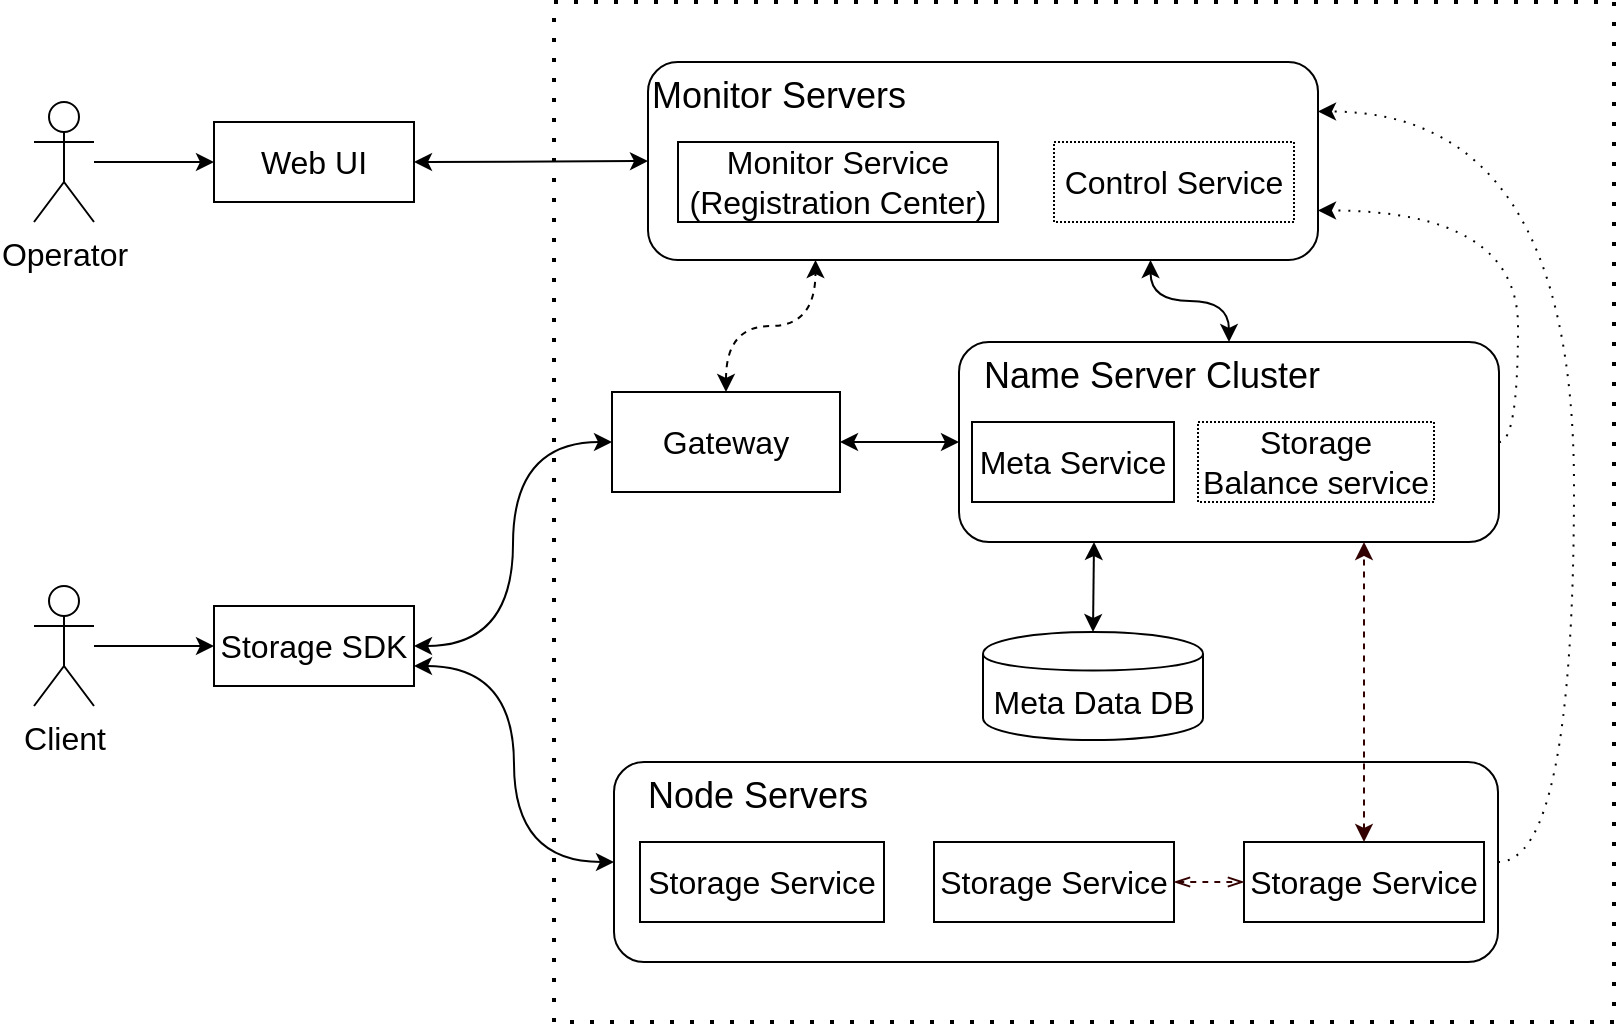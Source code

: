 <mxfile version="12.3.2" type="github" pages="4">
  <diagram id="Oe9xzcud2dYwxH7Brg_Q" name="General logic">
    <mxGraphModel dx="1357" dy="1946" grid="1" gridSize="10" guides="1" tooltips="1" connect="1" arrows="1" fold="1" page="1" pageScale="1" pageWidth="827" pageHeight="1169" math="0" shadow="0">
      <root>
        <mxCell id="0"/>
        <mxCell id="1" parent="0"/>
        <mxCell id="m2mV4k9FejmvXmau1tNy-12" value="" style="rounded=0;whiteSpace=wrap;html=1;fillColor=none;dashed=1;glass=0;shadow=0;arcSize=17;dashPattern=1 4;strokeWidth=2;" parent="1" vertex="1">
          <mxGeometry x="278" y="-1090" width="530" height="510" as="geometry"/>
        </mxCell>
        <mxCell id="m2mV4k9FejmvXmau1tNy-1" value="&amp;nbsp; Name Server Cluster" style="rounded=1;whiteSpace=wrap;html=1;fillColor=none;align=left;verticalAlign=top;fontSize=18;" parent="1" vertex="1">
          <mxGeometry x="480.5" y="-920" width="270" height="100" as="geometry"/>
        </mxCell>
        <mxCell id="sqMZ786WBMUgkVaHOJia-10" value="" style="edgeStyle=orthogonalEdgeStyle;curved=1;rounded=0;orthogonalLoop=1;jettySize=auto;html=1;entryX=0.75;entryY=1;entryDx=0;entryDy=0;exitX=0.5;exitY=0;exitDx=0;exitDy=0;startArrow=classic;startFill=1;" parent="1" source="m2mV4k9FejmvXmau1tNy-1" target="m2mV4k9FejmvXmau1tNy-19" edge="1">
          <mxGeometry relative="1" as="geometry">
            <mxPoint x="468" y="-870.0" as="targetPoint"/>
          </mxGeometry>
        </mxCell>
        <mxCell id="m2mV4k9FejmvXmau1tNy-19" value="Monitor Servers" style="rounded=1;whiteSpace=wrap;html=1;fillColor=none;align=left;horizontal=1;verticalAlign=top;fontSize=18;" parent="1" vertex="1">
          <mxGeometry x="325" y="-1060" width="335" height="99" as="geometry"/>
        </mxCell>
        <mxCell id="m2mV4k9FejmvXmau1tNy-11" value="&amp;nbsp; &amp;nbsp;Node Servers" style="rounded=1;whiteSpace=wrap;html=1;fillColor=none;verticalAlign=top;align=left;fontSize=18;" parent="1" vertex="1">
          <mxGeometry x="308" y="-710" width="442" height="100" as="geometry"/>
        </mxCell>
        <mxCell id="m2mV4k9FejmvXmau1tNy-22" value="" style="edgeStyle=orthogonalEdgeStyle;curved=1;rounded=0;jumpStyle=arc;orthogonalLoop=1;jettySize=auto;html=1;dashed=1;entryX=1;entryY=0.75;entryDx=0;entryDy=0;exitX=1;exitY=0.5;exitDx=0;exitDy=0;dashPattern=1 4;" parent="1" source="m2mV4k9FejmvXmau1tNy-1" target="m2mV4k9FejmvXmau1tNy-19" edge="1">
          <mxGeometry relative="1" as="geometry">
            <mxPoint x="488" y="-734.714" as="targetPoint"/>
            <Array as="points">
              <mxPoint x="760" y="-870"/>
              <mxPoint x="760" y="-986"/>
            </Array>
          </mxGeometry>
        </mxCell>
        <mxCell id="m2mV4k9FejmvXmau1tNy-14" value="" style="rounded=0;orthogonalLoop=1;jettySize=auto;html=1;exitX=1;exitY=0.5;exitDx=0;exitDy=0;entryX=0;entryY=0.5;entryDx=0;entryDy=0;edgeStyle=orthogonalEdgeStyle;curved=1;startArrow=classic;startFill=1;" parent="1" source="m2mV4k9FejmvXmau1tNy-2" target="Ta8X4zuw2rq3aPup9duK-3" edge="1">
          <mxGeometry relative="1" as="geometry"/>
        </mxCell>
        <mxCell id="m2mV4k9FejmvXmau1tNy-2" value="Storage SDK" style="rounded=0;whiteSpace=wrap;html=1;fillColor=none;fontSize=16;" parent="1" vertex="1">
          <mxGeometry x="108" y="-788" width="100" height="40" as="geometry"/>
        </mxCell>
        <mxCell id="m2mV4k9FejmvXmau1tNy-13" value="" style="edgeStyle=orthogonalEdgeStyle;rounded=0;orthogonalLoop=1;jettySize=auto;html=1;" parent="1" source="m2mV4k9FejmvXmau1tNy-3" target="m2mV4k9FejmvXmau1tNy-2" edge="1">
          <mxGeometry relative="1" as="geometry"/>
        </mxCell>
        <mxCell id="m2mV4k9FejmvXmau1tNy-3" value="Client" style="shape=umlActor;verticalLabelPosition=bottom;labelBackgroundColor=none;verticalAlign=top;html=1;outlineConnect=0;fillColor=none;fontSize=16;" parent="1" vertex="1">
          <mxGeometry x="18" y="-798" width="30" height="60" as="geometry"/>
        </mxCell>
        <mxCell id="m2mV4k9FejmvXmau1tNy-4" value="Meta Data DB" style="shape=cylinder;whiteSpace=wrap;html=1;boundedLbl=1;backgroundOutline=1;fillColor=none;fontSize=16;" parent="1" vertex="1">
          <mxGeometry x="492.5" y="-775" width="110" height="54" as="geometry"/>
        </mxCell>
        <mxCell id="m2mV4k9FejmvXmau1tNy-15" style="edgeStyle=orthogonalEdgeStyle;rounded=0;orthogonalLoop=1;jettySize=auto;html=1;jumpStyle=arc;dashed=1;curved=1;exitX=1;exitY=0.5;exitDx=0;exitDy=0;entryX=1;entryY=0.25;entryDx=0;entryDy=0;dashPattern=1 4;" parent="1" source="m2mV4k9FejmvXmau1tNy-11" target="m2mV4k9FejmvXmau1tNy-19" edge="1">
          <mxGeometry relative="1" as="geometry">
            <mxPoint x="418.286" y="-554" as="sourcePoint"/>
            <mxPoint x="636.143" y="-700.143" as="targetPoint"/>
            <Array as="points">
              <mxPoint x="788" y="-660"/>
              <mxPoint x="788" y="-1035"/>
            </Array>
          </mxGeometry>
        </mxCell>
        <mxCell id="m2mV4k9FejmvXmau1tNy-6" value="Storage Service" style="rounded=0;whiteSpace=wrap;html=1;fillColor=none;fontSize=16;" parent="1" vertex="1">
          <mxGeometry x="321" y="-670" width="122" height="40" as="geometry"/>
        </mxCell>
        <mxCell id="m2mV4k9FejmvXmau1tNy-8" value="Storage Service" style="rounded=0;whiteSpace=wrap;html=1;fillColor=none;fontSize=16;" parent="1" vertex="1">
          <mxGeometry x="623" y="-670" width="120" height="40" as="geometry"/>
        </mxCell>
        <mxCell id="m2mV4k9FejmvXmau1tNy-9" value="Storage Service" style="rounded=0;whiteSpace=wrap;html=1;fillColor=none;fontSize=16;" parent="1" vertex="1">
          <mxGeometry x="468" y="-670" width="120" height="40" as="geometry"/>
        </mxCell>
        <mxCell id="m2mV4k9FejmvXmau1tNy-16" value="" style="edgeStyle=orthogonalEdgeStyle;rounded=0;orthogonalLoop=1;jettySize=auto;html=1;entryX=0;entryY=0.5;entryDx=0;entryDy=0;exitX=1;exitY=0.75;exitDx=0;exitDy=0;curved=1;startArrow=classic;startFill=1;" parent="1" source="m2mV4k9FejmvXmau1tNy-2" target="m2mV4k9FejmvXmau1tNy-11" edge="1">
          <mxGeometry relative="1" as="geometry">
            <mxPoint x="222" y="-725" as="sourcePoint"/>
            <mxPoint x="380.286" y="-725" as="targetPoint"/>
          </mxGeometry>
        </mxCell>
        <mxCell id="m2mV4k9FejmvXmau1tNy-18" value="Monitor Service&lt;br style=&quot;font-size: 16px;&quot;&gt;(Registration Center)" style="rounded=0;whiteSpace=wrap;html=1;fillColor=none;fontSize=16;" parent="1" vertex="1">
          <mxGeometry x="340" y="-1020" width="160" height="40" as="geometry"/>
        </mxCell>
        <mxCell id="sqMZ786WBMUgkVaHOJia-7" value="" style="edgeStyle=orthogonalEdgeStyle;curved=1;rounded=0;orthogonalLoop=1;jettySize=auto;html=1;" parent="1" source="Ta8X4zuw2rq3aPup9duK-1" target="Ta8X4zuw2rq3aPup9duK-2" edge="1">
          <mxGeometry relative="1" as="geometry"/>
        </mxCell>
        <mxCell id="Ta8X4zuw2rq3aPup9duK-1" value="Operator" style="shape=umlActor;verticalLabelPosition=bottom;labelBackgroundColor=none;verticalAlign=top;html=1;outlineConnect=0;fillColor=none;fontSize=16;" parent="1" vertex="1">
          <mxGeometry x="18" y="-1040" width="30" height="60" as="geometry"/>
        </mxCell>
        <mxCell id="sqMZ786WBMUgkVaHOJia-8" value="" style="edgeStyle=orthogonalEdgeStyle;curved=1;rounded=0;orthogonalLoop=1;jettySize=auto;html=1;entryX=0;entryY=0.5;entryDx=0;entryDy=0;startArrow=classic;startFill=1;" parent="1" source="Ta8X4zuw2rq3aPup9duK-2" target="m2mV4k9FejmvXmau1tNy-19" edge="1">
          <mxGeometry relative="1" as="geometry"/>
        </mxCell>
        <mxCell id="Ta8X4zuw2rq3aPup9duK-2" value="Web UI" style="rounded=0;whiteSpace=wrap;html=1;fillColor=none;fontSize=16;" parent="1" vertex="1">
          <mxGeometry x="108" y="-1030" width="100" height="40" as="geometry"/>
        </mxCell>
        <mxCell id="sqMZ786WBMUgkVaHOJia-3" value="" style="edgeStyle=orthogonalEdgeStyle;rounded=0;orthogonalLoop=1;jettySize=auto;html=1;curved=1;exitX=1;exitY=0.5;exitDx=0;exitDy=0;entryX=0;entryY=0.5;entryDx=0;entryDy=0;startArrow=classic;startFill=1;" parent="1" source="Ta8X4zuw2rq3aPup9duK-3" target="m2mV4k9FejmvXmau1tNy-1" edge="1">
          <mxGeometry relative="1" as="geometry">
            <mxPoint x="448" y="-794" as="targetPoint"/>
          </mxGeometry>
        </mxCell>
        <mxCell id="Ta8X4zuw2rq3aPup9duK-3" value="Gateway" style="rounded=0;whiteSpace=wrap;html=1;align=center;fillColor=none;fontSize=16;" parent="1" vertex="1">
          <mxGeometry x="307" y="-895" width="114" height="50" as="geometry"/>
        </mxCell>
        <mxCell id="sqMZ786WBMUgkVaHOJia-5" style="rounded=0;orthogonalLoop=1;jettySize=auto;html=1;exitX=0.25;exitY=1;exitDx=0;exitDy=0;entryX=0.5;entryY=0;entryDx=0;entryDy=0;startArrow=classic;startFill=1;" parent="1" source="m2mV4k9FejmvXmau1tNy-1" target="m2mV4k9FejmvXmau1tNy-4" edge="1">
          <mxGeometry relative="1" as="geometry"/>
        </mxCell>
        <mxCell id="sqMZ786WBMUgkVaHOJia-1" value="Meta Service" style="rounded=0;whiteSpace=wrap;html=1;shadow=0;glass=0;align=center;fillColor=none;fontSize=16;" parent="1" vertex="1">
          <mxGeometry x="487" y="-880" width="101" height="40" as="geometry"/>
        </mxCell>
        <mxCell id="sqMZ786WBMUgkVaHOJia-2" value="Storage Balance service" style="rounded=0;whiteSpace=wrap;html=1;shadow=0;glass=0;align=center;fillColor=none;dashed=1;fontSize=16;dashPattern=1 1;" parent="1" vertex="1">
          <mxGeometry x="600" y="-880" width="118" height="40" as="geometry"/>
        </mxCell>
        <mxCell id="sqMZ786WBMUgkVaHOJia-11" value="Control Service" style="rounded=0;whiteSpace=wrap;html=1;shadow=0;glass=0;fillColor=none;align=center;dashed=1;fontSize=16;dashPattern=1 1;" parent="1" vertex="1">
          <mxGeometry x="528" y="-1020" width="120" height="40" as="geometry"/>
        </mxCell>
        <mxCell id="sqMZ786WBMUgkVaHOJia-15" value="" style="rounded=0;orthogonalLoop=1;jettySize=auto;html=1;entryX=0.25;entryY=1;entryDx=0;entryDy=0;exitX=0.5;exitY=0;exitDx=0;exitDy=0;backgroundOutline=0;comic=0;startArrow=classic;startFill=1;edgeStyle=orthogonalEdgeStyle;curved=1;dashed=1;" parent="1" source="Ta8X4zuw2rq3aPup9duK-3" target="m2mV4k9FejmvXmau1tNy-19" edge="1">
          <mxGeometry relative="1" as="geometry">
            <mxPoint x="362" y="-863.5" as="sourcePoint"/>
            <mxPoint x="362" y="-948.5" as="targetPoint"/>
          </mxGeometry>
        </mxCell>
        <mxCell id="sqMZ786WBMUgkVaHOJia-22" value="" style="edgeStyle=orthogonalEdgeStyle;curved=1;rounded=0;comic=0;orthogonalLoop=1;jettySize=auto;html=1;startArrow=classic;startFill=1;entryX=0.75;entryY=1;entryDx=0;entryDy=0;exitX=0.5;exitY=0;exitDx=0;exitDy=0;fillColor=#cce5ff;strokeColor=#330000;dashed=1;" parent="1" source="m2mV4k9FejmvXmau1tNy-8" target="m2mV4k9FejmvXmau1tNy-1" edge="1">
          <mxGeometry relative="1" as="geometry">
            <mxPoint x="702.93" y="-775" as="sourcePoint"/>
            <mxPoint x="671" y="-738" as="targetPoint"/>
          </mxGeometry>
        </mxCell>
        <mxCell id="sqMZ786WBMUgkVaHOJia-23" value="" style="edgeStyle=orthogonalEdgeStyle;curved=1;rounded=0;comic=0;orthogonalLoop=1;jettySize=auto;html=1;startArrow=openThin;startFill=0;entryX=0;entryY=0.5;entryDx=0;entryDy=0;exitX=1;exitY=0.5;exitDx=0;exitDy=0;strokeColor=#330000;dashed=1;strokeWidth=1;endArrow=openThin;endFill=0;" parent="1" source="m2mV4k9FejmvXmau1tNy-9" target="m2mV4k9FejmvXmau1tNy-8" edge="1">
          <mxGeometry relative="1" as="geometry">
            <mxPoint x="543" y="-660" as="sourcePoint"/>
            <mxPoint x="703" y="-734.8" as="targetPoint"/>
          </mxGeometry>
        </mxCell>
      </root>
    </mxGraphModel>
  </diagram>
  <diagram id="3Vak-GS5QEYjXxYNnw5b" name="S1 logic">
    <mxGraphModel dx="1357" dy="777" grid="1" gridSize="10" guides="1" tooltips="1" connect="1" arrows="1" fold="1" page="1" pageScale="1" pageWidth="827" pageHeight="1169" math="0" shadow="0">
      <root>
        <mxCell id="zwI7Rmu6tQE0ZYtFC7BP-0"/>
        <mxCell id="zwI7Rmu6tQE0ZYtFC7BP-1" parent="zwI7Rmu6tQE0ZYtFC7BP-0"/>
        <mxCell id="-I_vsNwQ9_ychxVAirG9-0" value="" style="rounded=0;whiteSpace=wrap;html=1;fillColor=none;dashed=1;glass=0;shadow=0;dashPattern=1 4;arcSize=17;strokeWidth=2;" parent="zwI7Rmu6tQE0ZYtFC7BP-1" vertex="1">
          <mxGeometry x="310" y="120" width="491" height="510" as="geometry"/>
        </mxCell>
        <mxCell id="-I_vsNwQ9_ychxVAirG9-1" value="&amp;nbsp; Name Server" style="rounded=1;whiteSpace=wrap;html=1;fillColor=none;align=left;verticalAlign=top;fontSize=18;" parent="zwI7Rmu6tQE0ZYtFC7BP-1" vertex="1">
          <mxGeometry x="338" y="297" width="342" height="102" as="geometry"/>
        </mxCell>
        <mxCell id="-I_vsNwQ9_ychxVAirG9-2" value="" style="edgeStyle=orthogonalEdgeStyle;curved=1;rounded=0;orthogonalLoop=1;jettySize=auto;html=1;entryX=0.5;entryY=1;entryDx=0;entryDy=0;exitX=0.5;exitY=0;exitDx=0;exitDy=0;startArrow=classic;startFill=1;" parent="zwI7Rmu6tQE0ZYtFC7BP-1" source="-I_vsNwQ9_ychxVAirG9-1" target="-I_vsNwQ9_ychxVAirG9-3" edge="1">
          <mxGeometry relative="1" as="geometry">
            <mxPoint x="500" y="345.0" as="targetPoint"/>
          </mxGeometry>
        </mxCell>
        <mxCell id="-I_vsNwQ9_ychxVAirG9-3" value="&amp;nbsp; Monitor Server" style="rounded=1;whiteSpace=wrap;html=1;fillColor=none;align=left;horizontal=1;verticalAlign=top;fontSize=18;" parent="zwI7Rmu6tQE0ZYtFC7BP-1" vertex="1">
          <mxGeometry x="391" y="156" width="236" height="99" as="geometry"/>
        </mxCell>
        <mxCell id="-I_vsNwQ9_ychxVAirG9-4" value="&amp;nbsp; &amp;nbsp;Node Servers" style="rounded=1;whiteSpace=wrap;html=1;fillColor=none;verticalAlign=top;align=left;fontSize=18;" parent="zwI7Rmu6tQE0ZYtFC7BP-1" vertex="1">
          <mxGeometry x="340" y="505" width="420" height="100" as="geometry"/>
        </mxCell>
        <mxCell id="-I_vsNwQ9_ychxVAirG9-5" value="" style="edgeStyle=orthogonalEdgeStyle;curved=1;rounded=0;jumpStyle=arc;orthogonalLoop=1;jettySize=auto;html=1;dashed=1;entryX=1;entryY=0.75;entryDx=0;entryDy=0;exitX=1;exitY=0.5;exitDx=0;exitDy=0;dashPattern=1 4;" parent="zwI7Rmu6tQE0ZYtFC7BP-1" source="-I_vsNwQ9_ychxVAirG9-1" target="-I_vsNwQ9_ychxVAirG9-3" edge="1">
          <mxGeometry relative="1" as="geometry">
            <mxPoint x="520" y="480.286" as="targetPoint"/>
            <Array as="points">
              <mxPoint x="720" y="348"/>
              <mxPoint x="720" y="230"/>
            </Array>
          </mxGeometry>
        </mxCell>
        <mxCell id="-I_vsNwQ9_ychxVAirG9-6" value="" style="rounded=0;orthogonalLoop=1;jettySize=auto;html=1;exitX=1;exitY=0.5;exitDx=0;exitDy=0;entryX=0;entryY=0.5;entryDx=0;entryDy=0;edgeStyle=orthogonalEdgeStyle;curved=1;startArrow=classic;startFill=1;" parent="zwI7Rmu6tQE0ZYtFC7BP-1" source="-I_vsNwQ9_ychxVAirG9-7" target="-I_vsNwQ9_ychxVAirG9-1" edge="1">
          <mxGeometry relative="1" as="geometry">
            <mxPoint x="339" y="345" as="targetPoint"/>
          </mxGeometry>
        </mxCell>
        <mxCell id="-I_vsNwQ9_ychxVAirG9-7" value="Storage SDK" style="rounded=0;whiteSpace=wrap;html=1;fillColor=none;fontSize=16;" parent="zwI7Rmu6tQE0ZYtFC7BP-1" vertex="1">
          <mxGeometry x="140" y="420" width="100" height="40" as="geometry"/>
        </mxCell>
        <mxCell id="-I_vsNwQ9_ychxVAirG9-8" value="" style="edgeStyle=orthogonalEdgeStyle;rounded=0;orthogonalLoop=1;jettySize=auto;html=1;" parent="zwI7Rmu6tQE0ZYtFC7BP-1" source="-I_vsNwQ9_ychxVAirG9-9" target="-I_vsNwQ9_ychxVAirG9-7" edge="1">
          <mxGeometry relative="1" as="geometry"/>
        </mxCell>
        <mxCell id="-I_vsNwQ9_ychxVAirG9-9" value="Client" style="shape=umlActor;verticalLabelPosition=bottom;labelBackgroundColor=none;verticalAlign=top;html=1;outlineConnect=0;fillColor=none;fontSize=16;" parent="zwI7Rmu6tQE0ZYtFC7BP-1" vertex="1">
          <mxGeometry x="50" y="410" width="30" height="60" as="geometry"/>
        </mxCell>
        <mxCell id="-I_vsNwQ9_ychxVAirG9-10" value="Meta Data DB" style="shape=cylinder;whiteSpace=wrap;html=1;boundedLbl=1;backgroundOutline=1;fillColor=none;fontSize=16;" parent="zwI7Rmu6tQE0ZYtFC7BP-1" vertex="1">
          <mxGeometry x="454" y="424" width="110" height="54" as="geometry"/>
        </mxCell>
        <mxCell id="-I_vsNwQ9_ychxVAirG9-11" style="edgeStyle=orthogonalEdgeStyle;rounded=0;orthogonalLoop=1;jettySize=auto;html=1;jumpStyle=arc;dashed=1;curved=1;exitX=1;exitY=0.5;exitDx=0;exitDy=0;entryX=1;entryY=0.25;entryDx=0;entryDy=0;dashPattern=1 4;" parent="zwI7Rmu6tQE0ZYtFC7BP-1" source="-I_vsNwQ9_ychxVAirG9-4" target="-I_vsNwQ9_ychxVAirG9-3" edge="1">
          <mxGeometry relative="1" as="geometry">
            <mxPoint x="450.286" y="661" as="sourcePoint"/>
            <mxPoint x="668.143" y="514.857" as="targetPoint"/>
            <Array as="points">
              <mxPoint x="780" y="555"/>
              <mxPoint x="780" y="180"/>
            </Array>
          </mxGeometry>
        </mxCell>
        <mxCell id="-I_vsNwQ9_ychxVAirG9-12" value="Storage Service" style="rounded=0;whiteSpace=wrap;html=1;fillColor=none;fontSize=16;" parent="zwI7Rmu6tQE0ZYtFC7BP-1" vertex="1">
          <mxGeometry x="360" y="545" width="120" height="40" as="geometry"/>
        </mxCell>
        <mxCell id="-I_vsNwQ9_ychxVAirG9-13" value="Storage Service" style="rounded=0;whiteSpace=wrap;html=1;fillColor=none;fontSize=16;" parent="zwI7Rmu6tQE0ZYtFC7BP-1" vertex="1">
          <mxGeometry x="629" y="545" width="120" height="40" as="geometry"/>
        </mxCell>
        <mxCell id="-I_vsNwQ9_ychxVAirG9-14" value="Storage Service" style="rounded=0;whiteSpace=wrap;html=1;fillColor=none;fontSize=16;" parent="zwI7Rmu6tQE0ZYtFC7BP-1" vertex="1">
          <mxGeometry x="495" y="545" width="120" height="40" as="geometry"/>
        </mxCell>
        <mxCell id="-I_vsNwQ9_ychxVAirG9-15" value="" style="edgeStyle=orthogonalEdgeStyle;rounded=0;orthogonalLoop=1;jettySize=auto;html=1;entryX=0;entryY=0.5;entryDx=0;entryDy=0;exitX=1;exitY=0.75;exitDx=0;exitDy=0;curved=1;startArrow=classic;startFill=1;" parent="zwI7Rmu6tQE0ZYtFC7BP-1" source="-I_vsNwQ9_ychxVAirG9-7" target="-I_vsNwQ9_ychxVAirG9-4" edge="1">
          <mxGeometry relative="1" as="geometry">
            <mxPoint x="254" y="490" as="sourcePoint"/>
            <mxPoint x="412.286" y="490" as="targetPoint"/>
          </mxGeometry>
        </mxCell>
        <mxCell id="-I_vsNwQ9_ychxVAirG9-16" value="Monitor Service&lt;br style=&quot;font-size: 16px;&quot;&gt;(Registration Center)" style="rounded=0;whiteSpace=wrap;html=1;fillColor=none;fontSize=16;" parent="zwI7Rmu6tQE0ZYtFC7BP-1" vertex="1">
          <mxGeometry x="429" y="198" width="162" height="40" as="geometry"/>
        </mxCell>
        <mxCell id="-I_vsNwQ9_ychxVAirG9-17" value="" style="edgeStyle=orthogonalEdgeStyle;curved=1;rounded=0;orthogonalLoop=1;jettySize=auto;html=1;" parent="zwI7Rmu6tQE0ZYtFC7BP-1" source="-I_vsNwQ9_ychxVAirG9-18" target="-I_vsNwQ9_ychxVAirG9-20" edge="1">
          <mxGeometry relative="1" as="geometry"/>
        </mxCell>
        <mxCell id="-I_vsNwQ9_ychxVAirG9-18" value="Operator" style="shape=umlActor;verticalLabelPosition=bottom;labelBackgroundColor=none;verticalAlign=top;html=1;outlineConnect=0;fillColor=none;fontSize=16;" parent="zwI7Rmu6tQE0ZYtFC7BP-1" vertex="1">
          <mxGeometry x="50" y="175" width="30" height="60" as="geometry"/>
        </mxCell>
        <mxCell id="-I_vsNwQ9_ychxVAirG9-19" value="" style="edgeStyle=orthogonalEdgeStyle;curved=1;rounded=0;orthogonalLoop=1;jettySize=auto;html=1;entryX=0;entryY=0.5;entryDx=0;entryDy=0;startArrow=classic;startFill=1;" parent="zwI7Rmu6tQE0ZYtFC7BP-1" source="-I_vsNwQ9_ychxVAirG9-20" target="-I_vsNwQ9_ychxVAirG9-3" edge="1">
          <mxGeometry relative="1" as="geometry"/>
        </mxCell>
        <mxCell id="-I_vsNwQ9_ychxVAirG9-20" value="Web UI" style="rounded=0;whiteSpace=wrap;html=1;fillColor=none;fontSize=16;" parent="zwI7Rmu6tQE0ZYtFC7BP-1" vertex="1">
          <mxGeometry x="140" y="185" width="100" height="40" as="geometry"/>
        </mxCell>
        <mxCell id="-I_vsNwQ9_ychxVAirG9-21" style="rounded=0;orthogonalLoop=1;jettySize=auto;html=1;exitX=0.5;exitY=1;exitDx=0;exitDy=0;entryX=0.5;entryY=0;entryDx=0;entryDy=0;startArrow=classic;startFill=1;" parent="zwI7Rmu6tQE0ZYtFC7BP-1" source="-I_vsNwQ9_ychxVAirG9-1" target="-I_vsNwQ9_ychxVAirG9-10" edge="1">
          <mxGeometry relative="1" as="geometry"/>
        </mxCell>
        <mxCell id="-I_vsNwQ9_ychxVAirG9-22" style="edgeStyle=orthogonalEdgeStyle;curved=1;rounded=0;comic=0;orthogonalLoop=1;jettySize=auto;html=1;exitX=1;exitY=0.5;exitDx=0;exitDy=0;startArrow=none;startFill=0;endArrow=block;endFill=1;dashed=1;" parent="zwI7Rmu6tQE0ZYtFC7BP-1" source="-I_vsNwQ9_ychxVAirG9-23" target="-I_vsNwQ9_ychxVAirG9-24" edge="1">
          <mxGeometry relative="1" as="geometry"/>
        </mxCell>
        <mxCell id="-I_vsNwQ9_ychxVAirG9-23" value="Meta Service (Master)" style="rounded=0;whiteSpace=wrap;html=1;shadow=0;glass=0;align=center;fillColor=none;fontSize=16;" parent="zwI7Rmu6tQE0ZYtFC7BP-1" vertex="1">
          <mxGeometry x="370" y="335" width="101" height="40" as="geometry"/>
        </mxCell>
        <mxCell id="-I_vsNwQ9_ychxVAirG9-24" value="Meta Service (Slave)" style="rounded=0;whiteSpace=wrap;html=1;shadow=0;glass=0;align=center;fillColor=none;dashed=1;dashPattern=1 1;fontSize=16;" parent="zwI7Rmu6tQE0ZYtFC7BP-1" vertex="1">
          <mxGeometry x="546" y="335" width="100" height="40" as="geometry"/>
        </mxCell>
      </root>
    </mxGraphModel>
  </diagram>
  <diagram id="GErHR1RaxrPyQvSYPpiZ" name="General Deployment">
    <mxGraphModel dx="1357" dy="3115" grid="1" gridSize="10" guides="1" tooltips="1" connect="1" arrows="1" fold="1" page="1" pageScale="1" pageWidth="827" pageHeight="1169" math="0" shadow="0">
      <root>
        <mxCell id="Buu8wV37X4HZG26SwFUM-0"/>
        <mxCell id="Buu8wV37X4HZG26SwFUM-1" parent="Buu8wV37X4HZG26SwFUM-0"/>
        <mxCell id="6NbBWPDy9NDpJE4vWNs9-14" style="edgeStyle=none;rounded=0;orthogonalLoop=1;jettySize=auto;html=1;exitX=1;exitY=0.5;exitDx=0;exitDy=0;startArrow=classic;startFill=1;" edge="1" parent="Buu8wV37X4HZG26SwFUM-1" source="3i4TScExMoTBiWj0P9aV-10" target="6NbBWPDy9NDpJE4vWNs9-3">
          <mxGeometry relative="1" as="geometry"/>
        </mxCell>
        <mxCell id="3i4TScExMoTBiWj0P9aV-10" value="Storage SDK" style="ellipse;whiteSpace=wrap;html=1;rounded=0;shadow=0;glass=0;fillColor=none;align=center;fontSize=16;" parent="Buu8wV37X4HZG26SwFUM-1" vertex="1">
          <mxGeometry x="16.5" y="-1940" width="100" height="51" as="geometry"/>
        </mxCell>
        <mxCell id="6NbBWPDy9NDpJE4vWNs9-10" value="" style="rounded=0;orthogonalLoop=1;jettySize=auto;html=1;exitX=1;exitY=0.5;exitDx=0;exitDy=0;startArrow=classic;startFill=1;" edge="1" parent="Buu8wV37X4HZG26SwFUM-1" source="TOpz53Palb6CLjlrT_OV-0" target="6NbBWPDy9NDpJE4vWNs9-3">
          <mxGeometry relative="1" as="geometry">
            <mxPoint x="180" y="-1990" as="targetPoint"/>
          </mxGeometry>
        </mxCell>
        <mxCell id="TOpz53Palb6CLjlrT_OV-0" value="Client" style="ellipse;whiteSpace=wrap;html=1;rounded=0;shadow=0;glass=0;fillColor=none;align=center;fontSize=16;" parent="Buu8wV37X4HZG26SwFUM-1" vertex="1">
          <mxGeometry x="16.5" y="-2060" width="100" height="51" as="geometry"/>
        </mxCell>
        <mxCell id="6NbBWPDy9NDpJE4vWNs9-2" value="" style="verticalLabelPosition=bottom;aspect=fixed;html=1;verticalAlign=top;strokeColor=none;align=center;outlineConnect=0;shape=mxgraph.citrix.switch;shadow=0;fillColor=#ffffff;gradientColor=none;" vertex="1" parent="Buu8wV37X4HZG26SwFUM-1">
          <mxGeometry x="640" y="-1990" width="76" height="34" as="geometry"/>
        </mxCell>
        <mxCell id="6NbBWPDy9NDpJE4vWNs9-16" value="" style="edgeStyle=none;rounded=0;orthogonalLoop=1;jettySize=auto;html=1;entryX=0;entryY=0.75;entryDx=0;entryDy=0;startArrow=classic;startFill=1;" edge="1" parent="Buu8wV37X4HZG26SwFUM-1" source="6NbBWPDy9NDpJE4vWNs9-3" target="MGr8pbBzmb8d2YUwZgZi-35">
          <mxGeometry relative="1" as="geometry">
            <mxPoint x="327" y="-1974.5" as="targetPoint"/>
          </mxGeometry>
        </mxCell>
        <mxCell id="6NbBWPDy9NDpJE4vWNs9-3" value="" style="verticalLabelPosition=bottom;aspect=fixed;html=1;verticalAlign=top;strokeColor=none;align=center;outlineConnect=0;shape=mxgraph.citrix.router;shadow=0;fillColor=#ffffff;gradientColor=none;" vertex="1" parent="Buu8wV37X4HZG26SwFUM-1">
          <mxGeometry x="200" y="-1990" width="47" height="31" as="geometry"/>
        </mxCell>
        <mxCell id="6NbBWPDy9NDpJE4vWNs9-7" value="" style="group" vertex="1" connectable="0" parent="Buu8wV37X4HZG26SwFUM-1">
          <mxGeometry x="440" y="-2000" width="140" height="170" as="geometry"/>
        </mxCell>
        <mxCell id="3i4TScExMoTBiWj0P9aV-2" value="Node Server" style="shape=ext;double=1;rounded=0;whiteSpace=wrap;html=1;shadow=0;glass=0;dashed=1;dashPattern=1 1;fillColor=none;align=left;verticalAlign=top;fontSize=18;" parent="6NbBWPDy9NDpJE4vWNs9-7" vertex="1">
          <mxGeometry width="140" height="170" as="geometry"/>
        </mxCell>
        <mxCell id="3i4TScExMoTBiWj0P9aV-3" value="Storage Service" style="rounded=0;whiteSpace=wrap;html=1;fillColor=none;fontSize=14;" parent="6NbBWPDy9NDpJE4vWNs9-7" vertex="1">
          <mxGeometry x="14" y="34.85" width="113" height="34" as="geometry"/>
        </mxCell>
        <mxCell id="TOpz53Palb6CLjlrT_OV-5" value="Folder" style="verticalLabelPosition=middle;verticalAlign=middle;shape=card;size=8;arcSize=12;rounded=0;shadow=0;glass=0;fillColor=#f5f5f5;align=center;whiteSpace=wrap;html=1;labelPosition=center;gradientColor=#b3b3b3;strokeColor=#666666;fontSize=14;" parent="6NbBWPDy9NDpJE4vWNs9-7" vertex="1">
          <mxGeometry x="87" y="76.5" width="53" height="17" as="geometry"/>
        </mxCell>
        <mxCell id="TOpz53Palb6CLjlrT_OV-7" value="" style="edgeStyle=orthogonalEdgeStyle;rounded=0;comic=0;orthogonalLoop=1;jettySize=auto;html=1;startArrow=classic;startFill=1;endArrow=classic;endFill=1;entryX=0;entryY=0;entryDx=0;entryDy=14;entryPerimeter=0;dashed=1;exitX=0.5;exitY=1;exitDx=0;exitDy=0;" parent="6NbBWPDy9NDpJE4vWNs9-7" source="3i4TScExMoTBiWj0P9aV-3" target="TOpz53Palb6CLjlrT_OV-5" edge="1">
          <mxGeometry relative="1" as="geometry">
            <mxPoint x="67" y="136.85" as="targetPoint"/>
            <Array as="points">
              <mxPoint x="71" y="88.4"/>
            </Array>
          </mxGeometry>
        </mxCell>
        <mxCell id="TOpz53Palb6CLjlrT_OV-12" value="Storage Service" style="rounded=0;whiteSpace=wrap;html=1;fillColor=none;fontSize=14;" parent="6NbBWPDy9NDpJE4vWNs9-7" vertex="1">
          <mxGeometry x="14" y="103.7" width="113" height="34" as="geometry"/>
        </mxCell>
        <mxCell id="TOpz53Palb6CLjlrT_OV-13" value="Folder" style="verticalLabelPosition=middle;verticalAlign=middle;shape=card;size=8;arcSize=12;rounded=0;shadow=0;glass=0;fillColor=#f5f5f5;align=center;whiteSpace=wrap;html=1;labelPosition=center;gradientColor=#b3b3b3;strokeColor=#666666;fontSize=14;" parent="6NbBWPDy9NDpJE4vWNs9-7" vertex="1">
          <mxGeometry x="87" y="145.35" width="53" height="17" as="geometry"/>
        </mxCell>
        <mxCell id="TOpz53Palb6CLjlrT_OV-11" value="" style="edgeStyle=orthogonalEdgeStyle;rounded=0;comic=0;orthogonalLoop=1;jettySize=auto;html=1;startArrow=classic;startFill=1;endArrow=classic;endFill=1;entryX=0;entryY=0;entryDx=0;entryDy=14;entryPerimeter=0;dashed=1;exitX=0.5;exitY=1;exitDx=0;exitDy=0;" parent="6NbBWPDy9NDpJE4vWNs9-7" source="TOpz53Palb6CLjlrT_OV-12" target="TOpz53Palb6CLjlrT_OV-13" edge="1">
          <mxGeometry relative="1" as="geometry">
            <mxPoint x="67" y="205.7" as="targetPoint"/>
            <Array as="points">
              <mxPoint x="71" y="157.25"/>
            </Array>
          </mxGeometry>
        </mxCell>
        <mxCell id="6NbBWPDy9NDpJE4vWNs9-12" value="" style="group" vertex="1" connectable="0" parent="Buu8wV37X4HZG26SwFUM-1">
          <mxGeometry x="440" y="-2190" width="140" height="150" as="geometry"/>
        </mxCell>
        <mxCell id="6NbBWPDy9NDpJE4vWNs9-6" value="" style="group" vertex="1" connectable="0" parent="6NbBWPDy9NDpJE4vWNs9-12">
          <mxGeometry width="140" height="148.515" as="geometry"/>
        </mxCell>
        <mxCell id="MGr8pbBzmb8d2YUwZgZi-42" value="Storage Service" style="rounded=0;whiteSpace=wrap;html=1;fillColor=none;fontSize=14;" parent="6NbBWPDy9NDpJE4vWNs9-6" vertex="1">
          <mxGeometry x="14.947" y="52.723" width="109.609" height="29.703" as="geometry"/>
        </mxCell>
        <mxCell id="TOpz53Palb6CLjlrT_OV-8" value="" style="edgeStyle=orthogonalEdgeStyle;rounded=0;comic=0;orthogonalLoop=1;jettySize=auto;html=1;startArrow=classic;startFill=1;endArrow=classic;endFill=1;entryX=0;entryY=0;entryDx=0;entryDy=14;entryPerimeter=0;dashed=1;exitX=0.5;exitY=1;exitDx=0;exitDy=0;" parent="6NbBWPDy9NDpJE4vWNs9-6" source="MGr8pbBzmb8d2YUwZgZi-42" target="TOpz53Palb6CLjlrT_OV-9" edge="1">
          <mxGeometry relative="1" as="geometry">
            <mxPoint x="64.65" y="82.461" as="sourcePoint"/>
            <mxPoint x="68.256" y="141.832" as="targetPoint"/>
            <Array as="points">
              <mxPoint x="69.751" y="99.505"/>
            </Array>
          </mxGeometry>
        </mxCell>
        <mxCell id="TOpz53Palb6CLjlrT_OV-9" value="Folder" style="verticalLabelPosition=middle;verticalAlign=middle;shape=card;size=8;arcSize=12;rounded=0;shadow=0;glass=0;fillColor=#f5f5f5;align=center;whiteSpace=wrap;html=1;labelPosition=center;strokeColor=#666666;gradientColor=#b3b3b3;fontSize=14;" parent="6NbBWPDy9NDpJE4vWNs9-6" vertex="1">
          <mxGeometry x="87.189" y="89.109" width="52.811" height="14.851" as="geometry"/>
        </mxCell>
        <mxCell id="MGr8pbBzmb8d2YUwZgZi-41" value="Node Server" style="shape=ext;double=1;rounded=0;whiteSpace=wrap;html=1;shadow=0;glass=0;dashed=1;dashPattern=1 1;fillColor=none;align=left;verticalAlign=top;fontSize=18;" parent="6NbBWPDy9NDpJE4vWNs9-12" vertex="1">
          <mxGeometry y="1.485" width="139.502" height="148.515" as="geometry"/>
        </mxCell>
        <mxCell id="6NbBWPDy9NDpJE4vWNs9-13" value="" style="group" vertex="1" connectable="0" parent="Buu8wV37X4HZG26SwFUM-1">
          <mxGeometry x="255" y="-1880" width="140" height="160" as="geometry"/>
        </mxCell>
        <mxCell id="6NbBWPDy9NDpJE4vWNs9-5" value="" style="group" vertex="1" connectable="0" parent="6NbBWPDy9NDpJE4vWNs9-13">
          <mxGeometry width="140" height="160" as="geometry"/>
        </mxCell>
        <mxCell id="MGr8pbBzmb8d2YUwZgZi-32" value="Name Server" style="shape=ext;double=1;rounded=0;whiteSpace=wrap;html=1;shadow=0;glass=0;dashed=1;dashPattern=1 1;fillColor=none;align=left;verticalAlign=top;fontSize=18;" parent="6NbBWPDy9NDpJE4vWNs9-5" vertex="1">
          <mxGeometry width="140" height="160" as="geometry"/>
        </mxCell>
        <mxCell id="MGr8pbBzmb8d2YUwZgZi-33" value="Meta Service" style="rounded=0;whiteSpace=wrap;html=1;shadow=0;glass=0;fillColor=none;align=center;fontSize=14;" parent="6NbBWPDy9NDpJE4vWNs9-5" vertex="1">
          <mxGeometry x="16.761" y="32.8" width="108.451" height="23.2" as="geometry"/>
        </mxCell>
        <mxCell id="MGr8pbBzmb8d2YUwZgZi-34" value="Meta Data DB" style="shape=cylinder;whiteSpace=wrap;html=1;boundedLbl=1;backgroundOutline=1;fillColor=#cce5ff;strokeColor=#36393d;fontSize=14;" parent="6NbBWPDy9NDpJE4vWNs9-5" vertex="1">
          <mxGeometry x="16.761" y="68" width="108.451" height="32" as="geometry"/>
        </mxCell>
        <mxCell id="MGr8pbBzmb8d2YUwZgZi-40" value="Storage Balance service" style="rounded=0;whiteSpace=wrap;html=1;shadow=0;glass=0;fillColor=none;align=center;fontSize=14;dashed=1;dashPattern=1 1;" parent="6NbBWPDy9NDpJE4vWNs9-5" vertex="1">
          <mxGeometry x="16.761" y="112" width="108.451" height="32" as="geometry"/>
        </mxCell>
        <mxCell id="6NbBWPDy9NDpJE4vWNs9-17" value="" style="edgeStyle=none;rounded=0;orthogonalLoop=1;jettySize=auto;html=1;entryX=0;entryY=0.75;entryDx=0;entryDy=0;startArrow=classic;startFill=1;endArrow=classic;endFill=1;" edge="1" parent="Buu8wV37X4HZG26SwFUM-1" source="6NbBWPDy9NDpJE4vWNs9-3" target="MGr8pbBzmb8d2YUwZgZi-41">
          <mxGeometry relative="1" as="geometry">
            <mxPoint x="234.895" y="-1980" as="sourcePoint"/>
            <mxPoint x="247.5" y="-2120" as="targetPoint"/>
          </mxGeometry>
        </mxCell>
        <mxCell id="6NbBWPDy9NDpJE4vWNs9-18" value="" style="edgeStyle=none;rounded=0;orthogonalLoop=1;jettySize=auto;html=1;entryX=0;entryY=0.75;entryDx=0;entryDy=0;startArrow=classic;startFill=1;endArrow=classic;endFill=1;" edge="1" parent="Buu8wV37X4HZG26SwFUM-1" source="6NbBWPDy9NDpJE4vWNs9-3" target="3i4TScExMoTBiWj0P9aV-2">
          <mxGeometry relative="1" as="geometry">
            <mxPoint x="257" y="-1976.846" as="sourcePoint"/>
            <mxPoint x="472.384" y="-2090" as="targetPoint"/>
          </mxGeometry>
        </mxCell>
        <mxCell id="6NbBWPDy9NDpJE4vWNs9-19" value="" style="edgeStyle=none;rounded=0;orthogonalLoop=1;jettySize=auto;html=1;entryX=0;entryY=0.75;entryDx=0;entryDy=0;startArrow=classic;startFill=1;endArrow=classic;endFill=1;" edge="1" parent="Buu8wV37X4HZG26SwFUM-1" source="6NbBWPDy9NDpJE4vWNs9-3" target="MGr8pbBzmb8d2YUwZgZi-32">
          <mxGeometry relative="1" as="geometry">
            <mxPoint x="267" y="-1966.846" as="sourcePoint"/>
            <mxPoint x="490" y="-1882.5" as="targetPoint"/>
          </mxGeometry>
        </mxCell>
        <mxCell id="6NbBWPDy9NDpJE4vWNs9-20" value="" style="edgeStyle=none;rounded=0;orthogonalLoop=1;jettySize=auto;html=1;startArrow=classic;startFill=1;endArrow=classic;endFill=1;exitX=1;exitY=0.75;exitDx=0;exitDy=0;" edge="1" parent="Buu8wV37X4HZG26SwFUM-1" source="MGr8pbBzmb8d2YUwZgZi-41" target="6NbBWPDy9NDpJE4vWNs9-2">
          <mxGeometry relative="1" as="geometry">
            <mxPoint x="257" y="-1955.382" as="sourcePoint"/>
            <mxPoint x="660" y="-2060" as="targetPoint"/>
          </mxGeometry>
        </mxCell>
        <mxCell id="6NbBWPDy9NDpJE4vWNs9-21" value="" style="edgeStyle=none;rounded=0;orthogonalLoop=1;jettySize=auto;html=1;startArrow=classic;startFill=1;endArrow=classic;endFill=1;exitX=1;exitY=0.75;exitDx=0;exitDy=0;" edge="1" parent="Buu8wV37X4HZG26SwFUM-1" source="3i4TScExMoTBiWj0P9aV-2" target="6NbBWPDy9NDpJE4vWNs9-2">
          <mxGeometry relative="1" as="geometry">
            <mxPoint x="544.626" y="-2090" as="sourcePoint"/>
            <mxPoint x="670" y="-2046.258" as="targetPoint"/>
          </mxGeometry>
        </mxCell>
        <mxCell id="zvqxM1J-nv3ayjlzOIK8-0" value="" style="group" vertex="1" connectable="0" parent="Buu8wV37X4HZG26SwFUM-1">
          <mxGeometry x="260" y="-2240" width="150" height="160" as="geometry"/>
        </mxCell>
        <mxCell id="6NbBWPDy9NDpJE4vWNs9-4" value="" style="group" vertex="1" connectable="0" parent="zvqxM1J-nv3ayjlzOIK8-0">
          <mxGeometry width="150" height="160" as="geometry"/>
        </mxCell>
        <mxCell id="MGr8pbBzmb8d2YUwZgZi-35" value="Monitor Server" style="shape=ext;double=1;rounded=0;whiteSpace=wrap;html=1;shadow=0;glass=0;dashed=1;dashPattern=1 1;fillColor=none;align=left;verticalAlign=top;fontSize=18;" parent="6NbBWPDy9NDpJE4vWNs9-4" vertex="1">
          <mxGeometry width="150" height="160" as="geometry"/>
        </mxCell>
        <mxCell id="MGr8pbBzmb8d2YUwZgZi-36" value="Monitor Service" style="rounded=0;whiteSpace=wrap;html=1;shadow=0;glass=0;fillColor=none;align=center;fontSize=14;" parent="6NbBWPDy9NDpJE4vWNs9-4" vertex="1">
          <mxGeometry x="17.832" y="32" width="115.385" height="24" as="geometry"/>
        </mxCell>
        <mxCell id="MGr8pbBzmb8d2YUwZgZi-38" value="Gateway" style="rounded=0;whiteSpace=wrap;html=1;align=center;fillColor=#cce5ff;strokeColor=#36393d;fontSize=14;" parent="6NbBWPDy9NDpJE4vWNs9-4" vertex="1">
          <mxGeometry x="17.832" y="112" width="115.385" height="24" as="geometry"/>
        </mxCell>
        <mxCell id="MGr8pbBzmb8d2YUwZgZi-39" value="Control Service" style="rounded=0;whiteSpace=wrap;html=1;shadow=0;glass=0;fillColor=none;align=center;fontSize=14;dashed=1;dashPattern=1 1;" parent="6NbBWPDy9NDpJE4vWNs9-4" vertex="1">
          <mxGeometry x="17.832" y="73.6" width="115.385" height="24" as="geometry"/>
        </mxCell>
      </root>
    </mxGraphModel>
  </diagram>
  <diagram id="kdPcIfeCF6Ko1qaRtiFo" name="S1 Deployment">
    <mxGraphModel dx="1596" dy="3252" grid="1" gridSize="10" guides="1" tooltips="1" connect="1" arrows="1" fold="1" page="1" pageScale="1" pageWidth="827" pageHeight="1169" math="0" shadow="0">
      <root>
        <mxCell id="JZ8kXglFC2pi2hFwJCt3-0"/>
        <mxCell id="JZ8kXglFC2pi2hFwJCt3-1" parent="JZ8kXglFC2pi2hFwJCt3-0"/>
        <mxCell id="1uR7A6seXR8bqBUp_rS2-0" style="edgeStyle=none;rounded=0;orthogonalLoop=1;jettySize=auto;html=1;exitX=1;exitY=0.5;exitDx=0;exitDy=0;startArrow=classic;startFill=1;" edge="1" parent="JZ8kXglFC2pi2hFwJCt3-1" source="1uR7A6seXR8bqBUp_rS2-1" target="1uR7A6seXR8bqBUp_rS2-6">
          <mxGeometry relative="1" as="geometry"/>
        </mxCell>
        <mxCell id="1uR7A6seXR8bqBUp_rS2-1" value="Storage SDK" style="ellipse;whiteSpace=wrap;html=1;rounded=0;shadow=0;glass=0;fillColor=none;align=center;fontSize=16;" vertex="1" parent="JZ8kXglFC2pi2hFwJCt3-1">
          <mxGeometry x="70" y="-2006" width="100" height="51" as="geometry"/>
        </mxCell>
        <mxCell id="1uR7A6seXR8bqBUp_rS2-2" value="" style="rounded=0;orthogonalLoop=1;jettySize=auto;html=1;exitX=1;exitY=0.5;exitDx=0;exitDy=0;startArrow=classic;startFill=1;" edge="1" parent="JZ8kXglFC2pi2hFwJCt3-1" source="1uR7A6seXR8bqBUp_rS2-3" target="1uR7A6seXR8bqBUp_rS2-6">
          <mxGeometry relative="1" as="geometry">
            <mxPoint x="233.5" y="-2056" as="targetPoint"/>
          </mxGeometry>
        </mxCell>
        <mxCell id="1uR7A6seXR8bqBUp_rS2-3" value="Client" style="ellipse;whiteSpace=wrap;html=1;rounded=0;shadow=0;glass=0;fillColor=none;align=center;fontSize=16;" vertex="1" parent="JZ8kXglFC2pi2hFwJCt3-1">
          <mxGeometry x="70" y="-2126" width="100" height="51" as="geometry"/>
        </mxCell>
        <mxCell id="1uR7A6seXR8bqBUp_rS2-5" value="" style="edgeStyle=none;rounded=0;orthogonalLoop=1;jettySize=auto;html=1;entryX=0;entryY=0.75;entryDx=0;entryDy=0;startArrow=classic;startFill=1;" edge="1" parent="JZ8kXglFC2pi2hFwJCt3-1" source="1uR7A6seXR8bqBUp_rS2-6" target="JZ8kXglFC2pi2hFwJCt3-5">
          <mxGeometry relative="1" as="geometry">
            <mxPoint x="291" y="-2196" as="targetPoint"/>
          </mxGeometry>
        </mxCell>
        <mxCell id="1uR7A6seXR8bqBUp_rS2-6" value="" style="verticalLabelPosition=bottom;aspect=fixed;html=1;verticalAlign=top;strokeColor=none;align=center;outlineConnect=0;shape=mxgraph.citrix.router;shadow=0;fillColor=#ffffff;gradientColor=none;" vertex="1" parent="JZ8kXglFC2pi2hFwJCt3-1">
          <mxGeometry x="253.5" y="-2056" width="47" height="31" as="geometry"/>
        </mxCell>
        <mxCell id="1uR7A6seXR8bqBUp_rS2-32" value="" style="edgeStyle=none;rounded=0;orthogonalLoop=1;jettySize=auto;html=1;entryX=0.011;entryY=0.782;entryDx=0;entryDy=0;startArrow=classic;startFill=1;endArrow=classic;endFill=1;entryPerimeter=0;" edge="1" parent="JZ8kXglFC2pi2hFwJCt3-1" source="1uR7A6seXR8bqBUp_rS2-6" target="JZ8kXglFC2pi2hFwJCt3-10">
          <mxGeometry relative="1" as="geometry">
            <mxPoint x="288.395" y="-2046" as="sourcePoint"/>
            <mxPoint x="483.5" y="-2203.129" as="targetPoint"/>
          </mxGeometry>
        </mxCell>
        <mxCell id="1uR7A6seXR8bqBUp_rS2-33" value="" style="edgeStyle=none;rounded=0;orthogonalLoop=1;jettySize=auto;html=1;entryX=0;entryY=0.75;entryDx=0;entryDy=0;startArrow=classic;startFill=1;endArrow=classic;endFill=1;" edge="1" parent="JZ8kXglFC2pi2hFwJCt3-1" source="1uR7A6seXR8bqBUp_rS2-6" target="JZ8kXglFC2pi2hFwJCt3-12">
          <mxGeometry relative="1" as="geometry">
            <mxPoint x="310.5" y="-2042.846" as="sourcePoint"/>
            <mxPoint x="493.5" y="-1956.5" as="targetPoint"/>
          </mxGeometry>
        </mxCell>
        <mxCell id="1uR7A6seXR8bqBUp_rS2-34" value="" style="edgeStyle=none;rounded=0;orthogonalLoop=1;jettySize=auto;html=1;entryX=0;entryY=0.75;entryDx=0;entryDy=0;startArrow=classic;startFill=1;endArrow=classic;endFill=1;" edge="1" parent="JZ8kXglFC2pi2hFwJCt3-1" source="1uR7A6seXR8bqBUp_rS2-6" target="JZ8kXglFC2pi2hFwJCt3-2">
          <mxGeometry relative="1" as="geometry">
            <mxPoint x="320.5" y="-2032.846" as="sourcePoint"/>
            <mxPoint x="308.5" y="-1826" as="targetPoint"/>
          </mxGeometry>
        </mxCell>
        <mxCell id="1uR7A6seXR8bqBUp_rS2-37" value="" style="group" vertex="1" connectable="0" parent="JZ8kXglFC2pi2hFwJCt3-1">
          <mxGeometry x="314.5" y="-2290" width="143" height="134" as="geometry"/>
        </mxCell>
        <mxCell id="JZ8kXglFC2pi2hFwJCt3-5" value="Monitor Server" style="shape=ext;double=1;rounded=0;whiteSpace=wrap;html=1;shadow=0;glass=0;dashed=1;dashPattern=1 1;fillColor=none;align=left;verticalAlign=top;fontSize=18;" parent="1uR7A6seXR8bqBUp_rS2-37" vertex="1">
          <mxGeometry width="143" height="134" as="geometry"/>
        </mxCell>
        <mxCell id="JZ8kXglFC2pi2hFwJCt3-6" value="Monitor Service" style="rounded=0;whiteSpace=wrap;html=1;shadow=0;glass=0;fillColor=none;align=center;fontSize=14;" parent="1uR7A6seXR8bqBUp_rS2-37" vertex="1">
          <mxGeometry x="18" y="48.814" width="110" height="28.714" as="geometry"/>
        </mxCell>
        <mxCell id="1uR7A6seXR8bqBUp_rS2-39" value="" style="group" vertex="1" connectable="0" parent="JZ8kXglFC2pi2hFwJCt3-1">
          <mxGeometry x="314.5" y="-1956" width="142" height="140" as="geometry"/>
        </mxCell>
        <mxCell id="1uR7A6seXR8bqBUp_rS2-38" value="" style="group" vertex="1" connectable="0" parent="1uR7A6seXR8bqBUp_rS2-39">
          <mxGeometry width="142" height="140" as="geometry"/>
        </mxCell>
        <mxCell id="JZ8kXglFC2pi2hFwJCt3-2" value="Name Server" style="shape=ext;double=1;rounded=0;whiteSpace=wrap;html=1;shadow=0;glass=0;dashed=1;dashPattern=1 1;fillColor=none;align=left;verticalAlign=top;fontSize=18;" parent="1uR7A6seXR8bqBUp_rS2-38" vertex="1">
          <mxGeometry width="142" height="140" as="geometry"/>
        </mxCell>
        <mxCell id="JZ8kXglFC2pi2hFwJCt3-3" value="Meta Service" style="rounded=0;whiteSpace=wrap;html=1;shadow=0;glass=0;fillColor=none;align=center;fontSize=14;" parent="1uR7A6seXR8bqBUp_rS2-38" vertex="1">
          <mxGeometry x="22.5" y="41" width="99" height="29" as="geometry"/>
        </mxCell>
        <mxCell id="JZ8kXglFC2pi2hFwJCt3-4" value="Meta Data DB" style="shape=cylinder;whiteSpace=wrap;html=1;boundedLbl=1;backgroundOutline=1;fillColor=#cce5ff;strokeColor=#36393d;fontSize=14;" parent="1uR7A6seXR8bqBUp_rS2-38" vertex="1">
          <mxGeometry x="23.5" y="89" width="99" height="40" as="geometry"/>
        </mxCell>
        <mxCell id="1uR7A6seXR8bqBUp_rS2-40" value="" style="group" vertex="1" connectable="0" parent="JZ8kXglFC2pi2hFwJCt3-1">
          <mxGeometry x="494.5" y="-2236" width="140.5" height="140" as="geometry"/>
        </mxCell>
        <mxCell id="JZ8kXglFC2pi2hFwJCt3-10" value="Node Server" style="shape=ext;double=1;rounded=0;whiteSpace=wrap;html=1;shadow=0;glass=0;dashed=1;dashPattern=1 1;fillColor=none;align=left;verticalAlign=top;fontSize=18;" parent="1uR7A6seXR8bqBUp_rS2-40" vertex="1">
          <mxGeometry width="140" height="140" as="geometry"/>
        </mxCell>
        <mxCell id="JZ8kXglFC2pi2hFwJCt3-11" value="Storage Service" style="rounded=0;whiteSpace=wrap;html=1;fillColor=none;fontSize=14;" parent="1uR7A6seXR8bqBUp_rS2-40" vertex="1">
          <mxGeometry x="14" y="51" width="111" height="31" as="geometry"/>
        </mxCell>
        <mxCell id="JZ8kXglFC2pi2hFwJCt3-26" value="" style="edgeStyle=orthogonalEdgeStyle;rounded=0;comic=0;orthogonalLoop=1;jettySize=auto;html=1;startArrow=classic;startFill=1;endArrow=classic;endFill=1;entryX=0;entryY=0;entryDx=0;entryDy=14;entryPerimeter=0;dashed=1;exitX=0.5;exitY=1;exitDx=0;exitDy=0;" parent="1uR7A6seXR8bqBUp_rS2-40" source="JZ8kXglFC2pi2hFwJCt3-11" target="JZ8kXglFC2pi2hFwJCt3-27" edge="1">
          <mxGeometry relative="1" as="geometry">
            <mxPoint x="64.881" y="82.048" as="sourcePoint"/>
            <mxPoint x="68.5" y="162" as="targetPoint"/>
            <Array as="points">
              <mxPoint x="63" y="105"/>
            </Array>
          </mxGeometry>
        </mxCell>
        <mxCell id="JZ8kXglFC2pi2hFwJCt3-27" value="Folder" style="verticalLabelPosition=middle;verticalAlign=middle;shape=card;size=8;arcSize=12;rounded=0;shadow=0;glass=0;fillColor=#f5f5f5;align=center;whiteSpace=wrap;html=1;labelPosition=center;strokeColor=#666666;gradientColor=#b3b3b3;fontSize=14;" parent="1uR7A6seXR8bqBUp_rS2-40" vertex="1">
          <mxGeometry x="87.5" y="91" width="53" height="20" as="geometry"/>
        </mxCell>
        <mxCell id="1uR7A6seXR8bqBUp_rS2-41" value="" style="group" vertex="1" connectable="0" parent="JZ8kXglFC2pi2hFwJCt3-1">
          <mxGeometry x="494.5" y="-2056" width="140" height="140" as="geometry"/>
        </mxCell>
        <mxCell id="JZ8kXglFC2pi2hFwJCt3-12" value="Node Server" style="shape=ext;double=1;rounded=0;whiteSpace=wrap;html=1;shadow=0;glass=0;dashed=1;dashPattern=1 1;fillColor=none;align=left;verticalAlign=top;fontSize=16;" parent="1uR7A6seXR8bqBUp_rS2-41" vertex="1">
          <mxGeometry width="140" height="140" as="geometry"/>
        </mxCell>
        <mxCell id="JZ8kXglFC2pi2hFwJCt3-14" value="Storage Service" style="rounded=0;whiteSpace=wrap;html=1;fillColor=none;fontSize=14;" parent="1uR7A6seXR8bqBUp_rS2-41" vertex="1">
          <mxGeometry x="14" y="50" width="104" height="31" as="geometry"/>
        </mxCell>
        <mxCell id="JZ8kXglFC2pi2hFwJCt3-25" value="Folder" style="verticalLabelPosition=middle;verticalAlign=middle;shape=card;size=8;arcSize=12;rounded=0;shadow=0;glass=0;fillColor=#f5f5f5;align=center;whiteSpace=wrap;html=1;labelPosition=center;strokeColor=#666666;gradientColor=#b3b3b3;fontSize=14;" parent="1uR7A6seXR8bqBUp_rS2-41" vertex="1">
          <mxGeometry x="87" y="90" width="53" height="20" as="geometry"/>
        </mxCell>
        <mxCell id="JZ8kXglFC2pi2hFwJCt3-13" value="" style="edgeStyle=orthogonalEdgeStyle;rounded=0;comic=0;orthogonalLoop=1;jettySize=auto;html=1;startArrow=classic;startFill=1;endArrow=classic;endFill=1;entryX=0;entryY=0;entryDx=0;entryDy=14;entryPerimeter=0;dashed=1;exitX=0.5;exitY=1;exitDx=0;exitDy=0;" parent="1uR7A6seXR8bqBUp_rS2-41" source="JZ8kXglFC2pi2hFwJCt3-14" target="JZ8kXglFC2pi2hFwJCt3-25" edge="1">
          <mxGeometry relative="1" as="geometry">
            <mxPoint x="67" y="161" as="targetPoint"/>
            <Array as="points">
              <mxPoint x="66" y="104"/>
            </Array>
          </mxGeometry>
        </mxCell>
      </root>
    </mxGraphModel>
  </diagram>
</mxfile>
